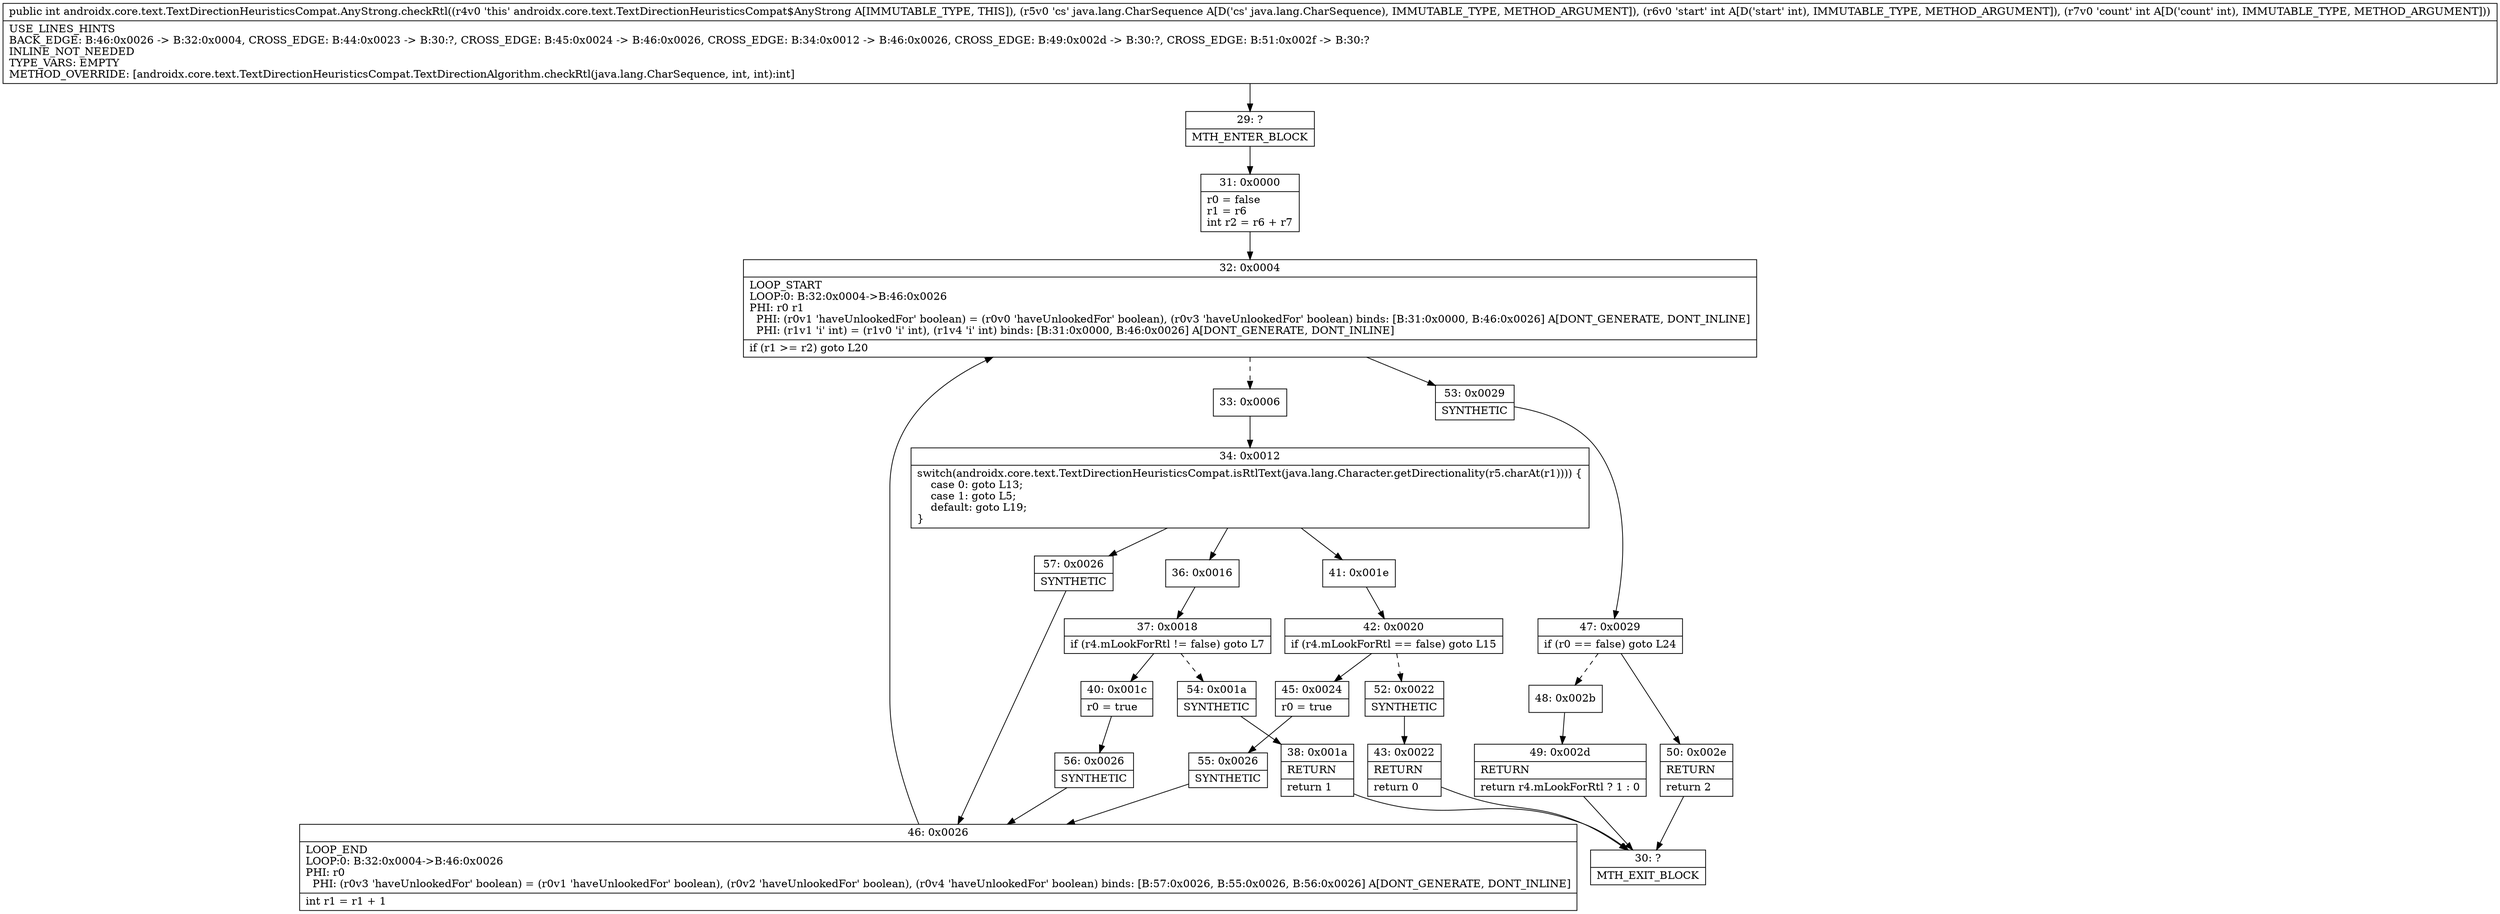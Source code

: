 digraph "CFG forandroidx.core.text.TextDirectionHeuristicsCompat.AnyStrong.checkRtl(Ljava\/lang\/CharSequence;II)I" {
Node_29 [shape=record,label="{29\:\ ?|MTH_ENTER_BLOCK\l}"];
Node_31 [shape=record,label="{31\:\ 0x0000|r0 = false\lr1 = r6\lint r2 = r6 + r7\l}"];
Node_32 [shape=record,label="{32\:\ 0x0004|LOOP_START\lLOOP:0: B:32:0x0004\-\>B:46:0x0026\lPHI: r0 r1 \l  PHI: (r0v1 'haveUnlookedFor' boolean) = (r0v0 'haveUnlookedFor' boolean), (r0v3 'haveUnlookedFor' boolean) binds: [B:31:0x0000, B:46:0x0026] A[DONT_GENERATE, DONT_INLINE]\l  PHI: (r1v1 'i' int) = (r1v0 'i' int), (r1v4 'i' int) binds: [B:31:0x0000, B:46:0x0026] A[DONT_GENERATE, DONT_INLINE]\l|if (r1 \>= r2) goto L20\l}"];
Node_33 [shape=record,label="{33\:\ 0x0006}"];
Node_34 [shape=record,label="{34\:\ 0x0012|switch(androidx.core.text.TextDirectionHeuristicsCompat.isRtlText(java.lang.Character.getDirectionality(r5.charAt(r1)))) \{\l    case 0: goto L13;\l    case 1: goto L5;\l    default: goto L19;\l\}\l}"];
Node_36 [shape=record,label="{36\:\ 0x0016}"];
Node_37 [shape=record,label="{37\:\ 0x0018|if (r4.mLookForRtl != false) goto L7\l}"];
Node_40 [shape=record,label="{40\:\ 0x001c|r0 = true\l}"];
Node_56 [shape=record,label="{56\:\ 0x0026|SYNTHETIC\l}"];
Node_46 [shape=record,label="{46\:\ 0x0026|LOOP_END\lLOOP:0: B:32:0x0004\-\>B:46:0x0026\lPHI: r0 \l  PHI: (r0v3 'haveUnlookedFor' boolean) = (r0v1 'haveUnlookedFor' boolean), (r0v2 'haveUnlookedFor' boolean), (r0v4 'haveUnlookedFor' boolean) binds: [B:57:0x0026, B:55:0x0026, B:56:0x0026] A[DONT_GENERATE, DONT_INLINE]\l|int r1 = r1 + 1\l}"];
Node_54 [shape=record,label="{54\:\ 0x001a|SYNTHETIC\l}"];
Node_38 [shape=record,label="{38\:\ 0x001a|RETURN\l|return 1\l}"];
Node_30 [shape=record,label="{30\:\ ?|MTH_EXIT_BLOCK\l}"];
Node_41 [shape=record,label="{41\:\ 0x001e}"];
Node_42 [shape=record,label="{42\:\ 0x0020|if (r4.mLookForRtl == false) goto L15\l}"];
Node_45 [shape=record,label="{45\:\ 0x0024|r0 = true\l}"];
Node_55 [shape=record,label="{55\:\ 0x0026|SYNTHETIC\l}"];
Node_52 [shape=record,label="{52\:\ 0x0022|SYNTHETIC\l}"];
Node_43 [shape=record,label="{43\:\ 0x0022|RETURN\l|return 0\l}"];
Node_57 [shape=record,label="{57\:\ 0x0026|SYNTHETIC\l}"];
Node_53 [shape=record,label="{53\:\ 0x0029|SYNTHETIC\l}"];
Node_47 [shape=record,label="{47\:\ 0x0029|if (r0 == false) goto L24\l}"];
Node_48 [shape=record,label="{48\:\ 0x002b}"];
Node_49 [shape=record,label="{49\:\ 0x002d|RETURN\l|return r4.mLookForRtl ? 1 : 0\l}"];
Node_50 [shape=record,label="{50\:\ 0x002e|RETURN\l|return 2\l}"];
MethodNode[shape=record,label="{public int androidx.core.text.TextDirectionHeuristicsCompat.AnyStrong.checkRtl((r4v0 'this' androidx.core.text.TextDirectionHeuristicsCompat$AnyStrong A[IMMUTABLE_TYPE, THIS]), (r5v0 'cs' java.lang.CharSequence A[D('cs' java.lang.CharSequence), IMMUTABLE_TYPE, METHOD_ARGUMENT]), (r6v0 'start' int A[D('start' int), IMMUTABLE_TYPE, METHOD_ARGUMENT]), (r7v0 'count' int A[D('count' int), IMMUTABLE_TYPE, METHOD_ARGUMENT]))  | USE_LINES_HINTS\lBACK_EDGE: B:46:0x0026 \-\> B:32:0x0004, CROSS_EDGE: B:44:0x0023 \-\> B:30:?, CROSS_EDGE: B:45:0x0024 \-\> B:46:0x0026, CROSS_EDGE: B:34:0x0012 \-\> B:46:0x0026, CROSS_EDGE: B:49:0x002d \-\> B:30:?, CROSS_EDGE: B:51:0x002f \-\> B:30:?\lINLINE_NOT_NEEDED\lTYPE_VARS: EMPTY\lMETHOD_OVERRIDE: [androidx.core.text.TextDirectionHeuristicsCompat.TextDirectionAlgorithm.checkRtl(java.lang.CharSequence, int, int):int]\l}"];
MethodNode -> Node_29;Node_29 -> Node_31;
Node_31 -> Node_32;
Node_32 -> Node_33[style=dashed];
Node_32 -> Node_53;
Node_33 -> Node_34;
Node_34 -> Node_36;
Node_34 -> Node_41;
Node_34 -> Node_57;
Node_36 -> Node_37;
Node_37 -> Node_40;
Node_37 -> Node_54[style=dashed];
Node_40 -> Node_56;
Node_56 -> Node_46;
Node_46 -> Node_32;
Node_54 -> Node_38;
Node_38 -> Node_30;
Node_41 -> Node_42;
Node_42 -> Node_45;
Node_42 -> Node_52[style=dashed];
Node_45 -> Node_55;
Node_55 -> Node_46;
Node_52 -> Node_43;
Node_43 -> Node_30;
Node_57 -> Node_46;
Node_53 -> Node_47;
Node_47 -> Node_48[style=dashed];
Node_47 -> Node_50;
Node_48 -> Node_49;
Node_49 -> Node_30;
Node_50 -> Node_30;
}

